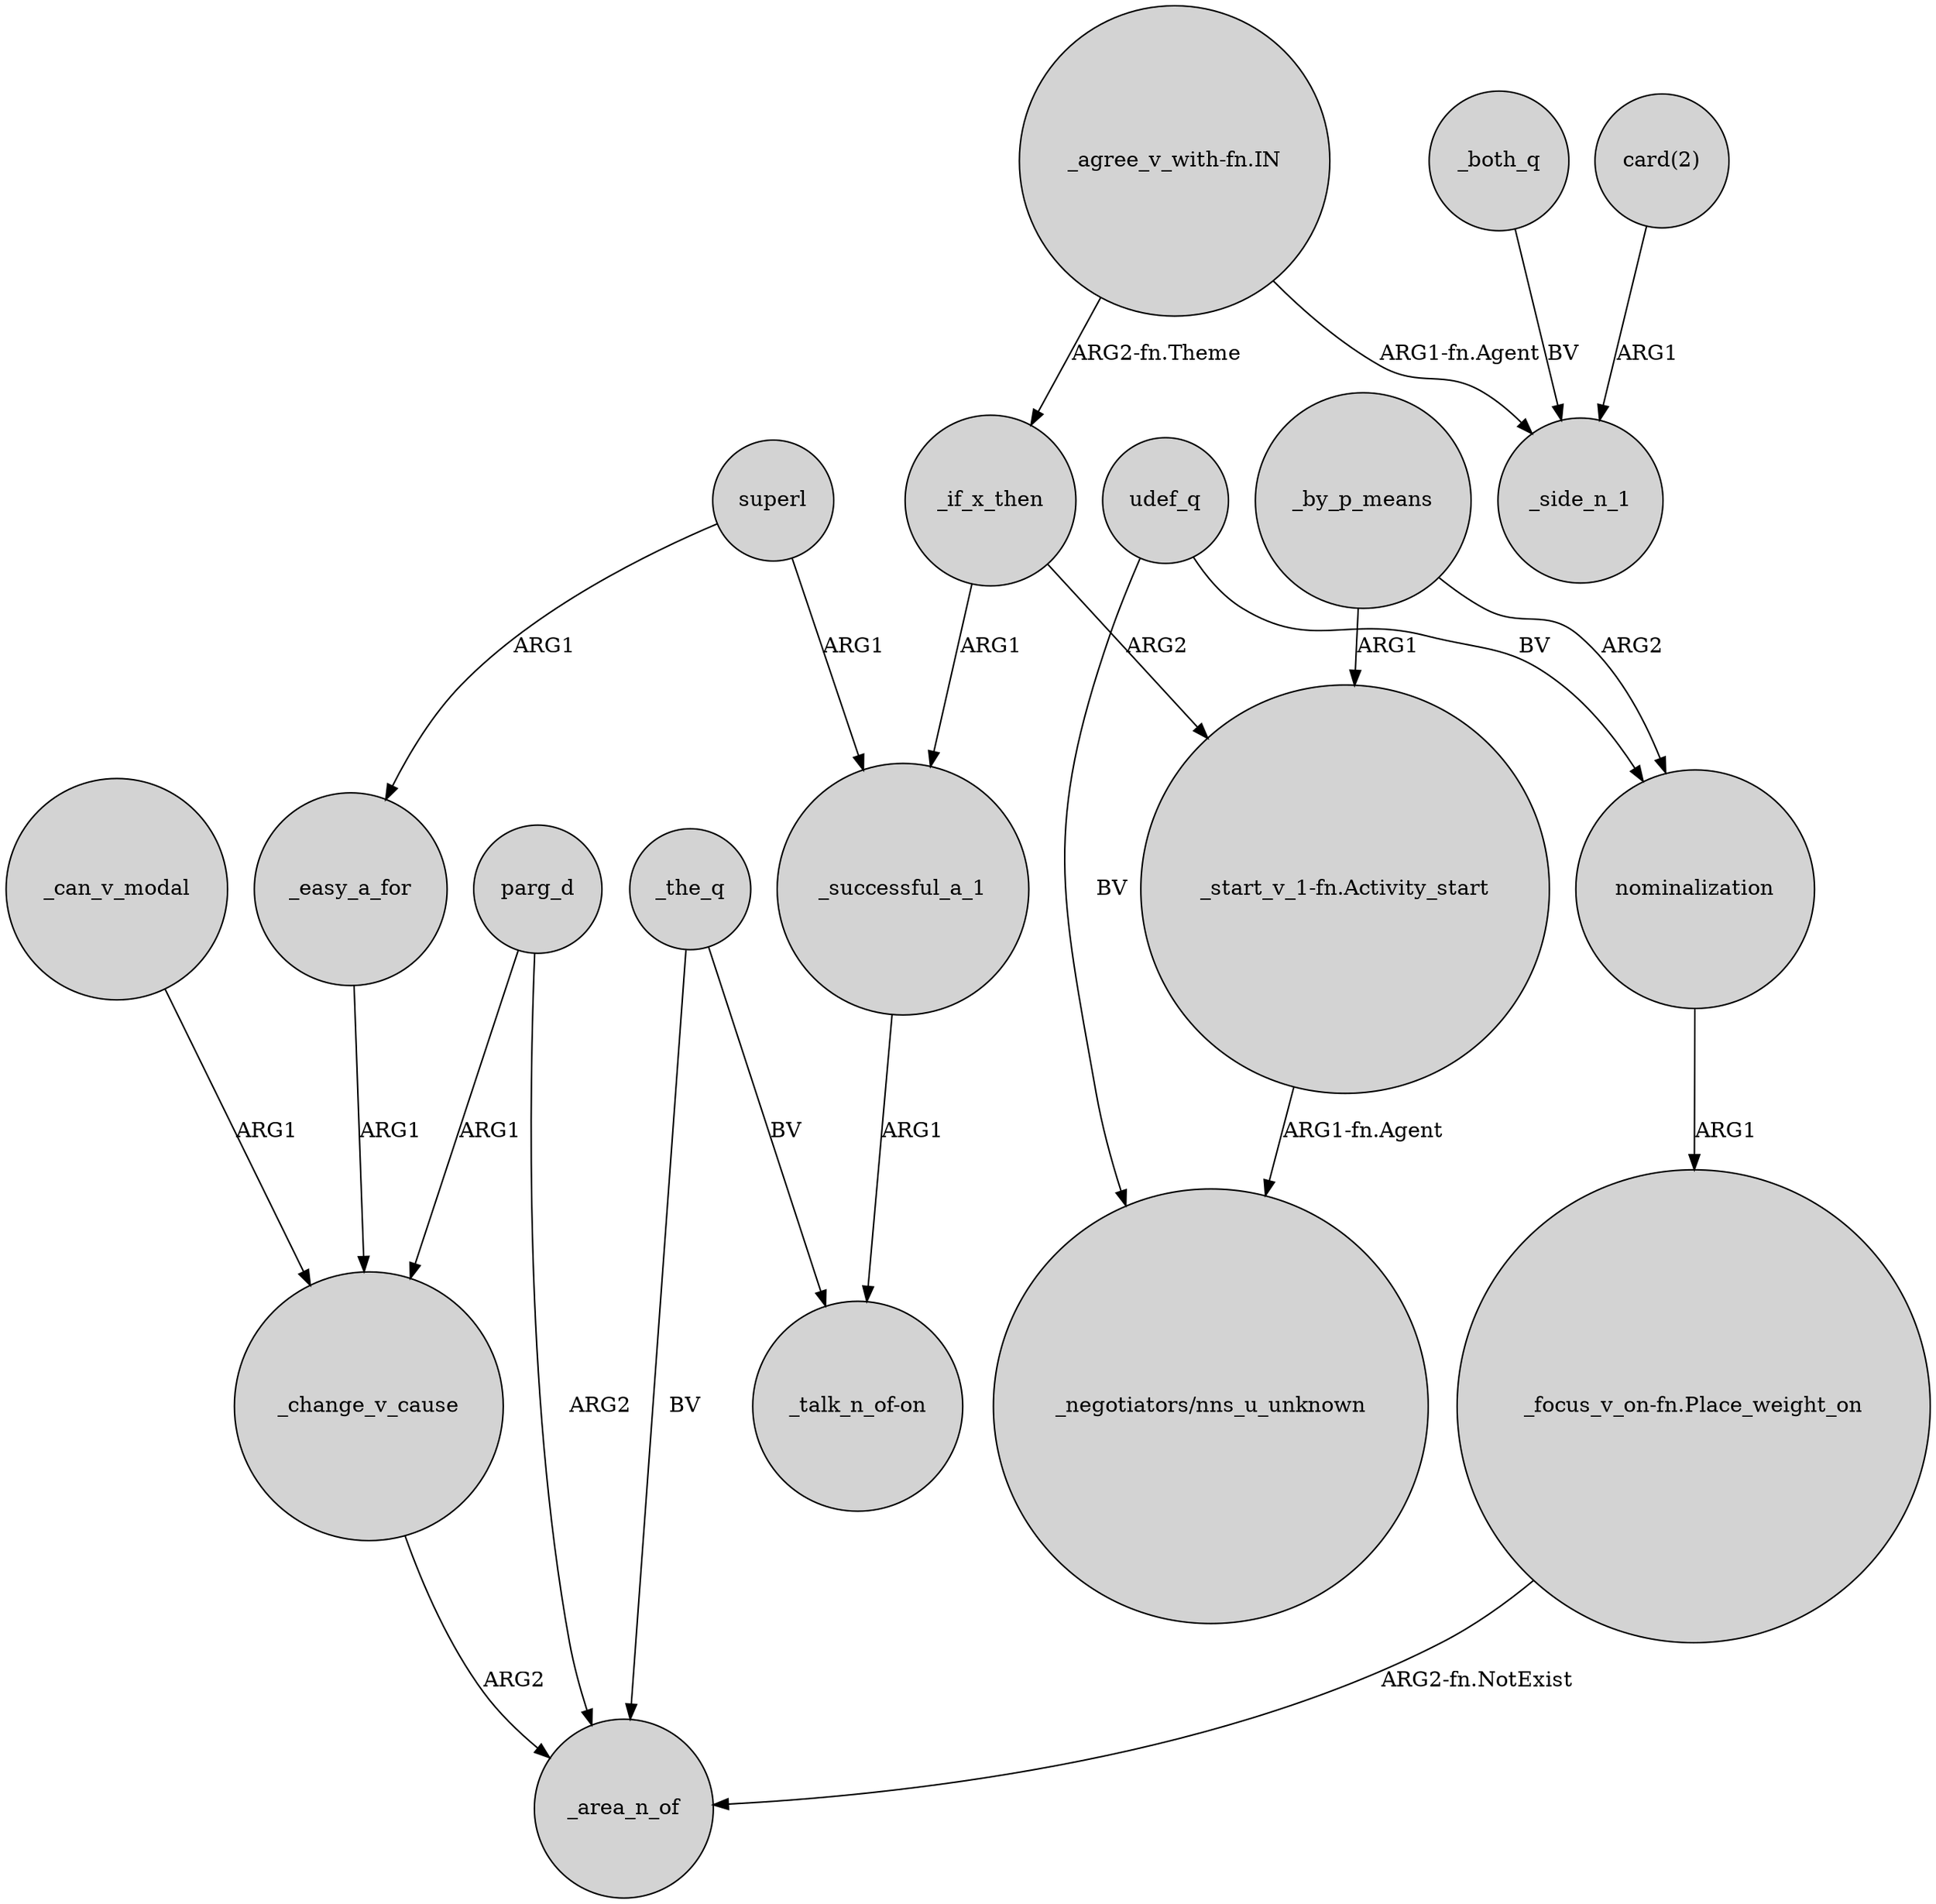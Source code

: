 digraph {
	node [shape=circle style=filled]
	_successful_a_1 -> "_talk_n_of-on" [label=ARG1]
	_both_q -> _side_n_1 [label=BV]
	udef_q -> "_negotiators/nns_u_unknown" [label=BV]
	_by_p_means -> nominalization [label=ARG2]
	parg_d -> _change_v_cause [label=ARG1]
	"_start_v_1-fn.Activity_start" -> "_negotiators/nns_u_unknown" [label="ARG1-fn.Agent"]
	parg_d -> _area_n_of [label=ARG2]
	_if_x_then -> "_start_v_1-fn.Activity_start" [label=ARG2]
	"_agree_v_with-fn.IN" -> _side_n_1 [label="ARG1-fn.Agent"]
	"_agree_v_with-fn.IN" -> _if_x_then [label="ARG2-fn.Theme"]
	_the_q -> "_talk_n_of-on" [label=BV]
	"card(2)" -> _side_n_1 [label=ARG1]
	_easy_a_for -> _change_v_cause [label=ARG1]
	_can_v_modal -> _change_v_cause [label=ARG1]
	udef_q -> nominalization [label=BV]
	_the_q -> _area_n_of [label=BV]
	superl -> _successful_a_1 [label=ARG1]
	superl -> _easy_a_for [label=ARG1]
	nominalization -> "_focus_v_on-fn.Place_weight_on" [label=ARG1]
	"_focus_v_on-fn.Place_weight_on" -> _area_n_of [label="ARG2-fn.NotExist"]
	_if_x_then -> _successful_a_1 [label=ARG1]
	_change_v_cause -> _area_n_of [label=ARG2]
	_by_p_means -> "_start_v_1-fn.Activity_start" [label=ARG1]
}

